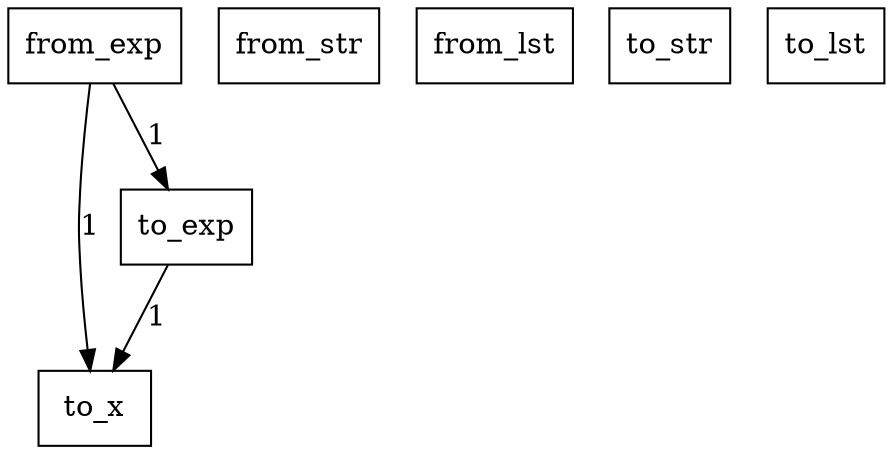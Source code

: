 digraph {
    graph [rankdir=TB
          ,bgcolor=transparent];
    node [shape=box
         ,fillcolor=white
         ,style=filled];
    0 [label=<from_exp>];
    1 [label=<from_str>];
    2 [label=<from_lst>];
    3 [label=<to_str>];
    4 [label=<to_lst>];
    5 [label=<to_x>];
    6 [label=<to_exp>];
    0 -> 5 [label=1];
    0 -> 6 [label=1];
    6 -> 5 [label=1];
}
